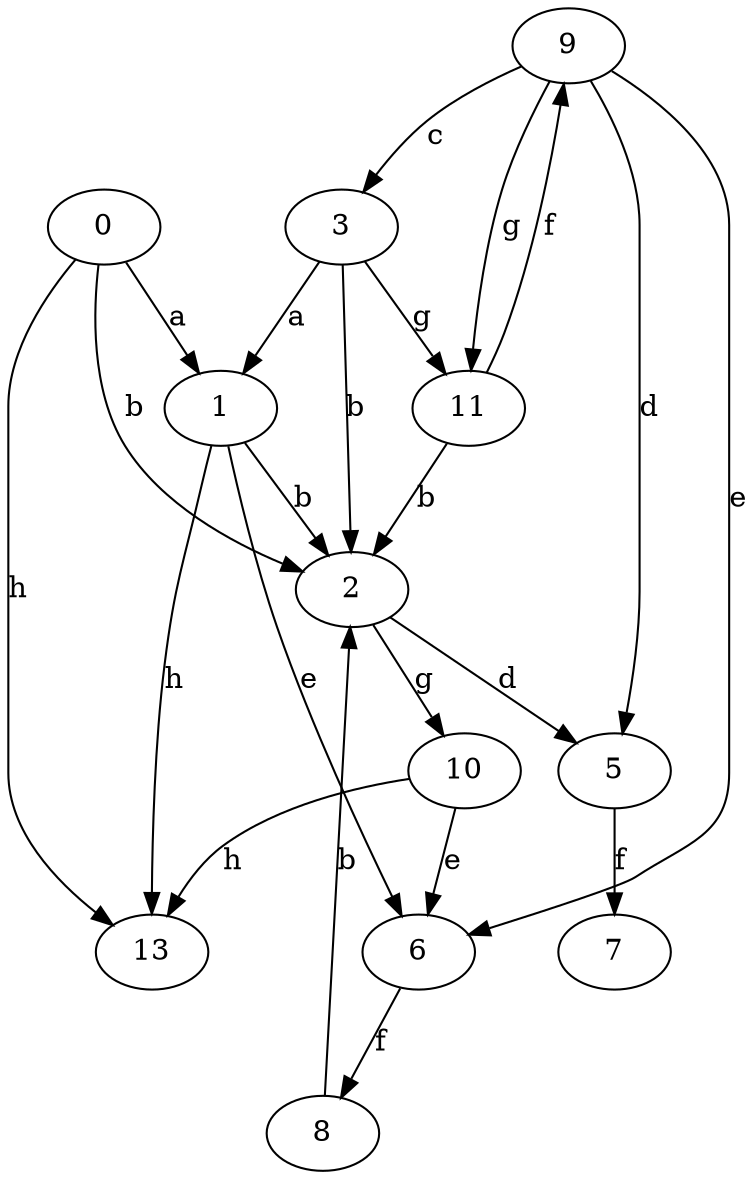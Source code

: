 strict digraph  {
0;
1;
2;
3;
5;
6;
7;
8;
9;
10;
11;
13;
0 -> 1  [label=a];
0 -> 2  [label=b];
0 -> 13  [label=h];
1 -> 2  [label=b];
1 -> 6  [label=e];
1 -> 13  [label=h];
2 -> 5  [label=d];
2 -> 10  [label=g];
3 -> 1  [label=a];
3 -> 2  [label=b];
3 -> 11  [label=g];
5 -> 7  [label=f];
6 -> 8  [label=f];
8 -> 2  [label=b];
9 -> 3  [label=c];
9 -> 5  [label=d];
9 -> 6  [label=e];
9 -> 11  [label=g];
10 -> 6  [label=e];
10 -> 13  [label=h];
11 -> 2  [label=b];
11 -> 9  [label=f];
}

